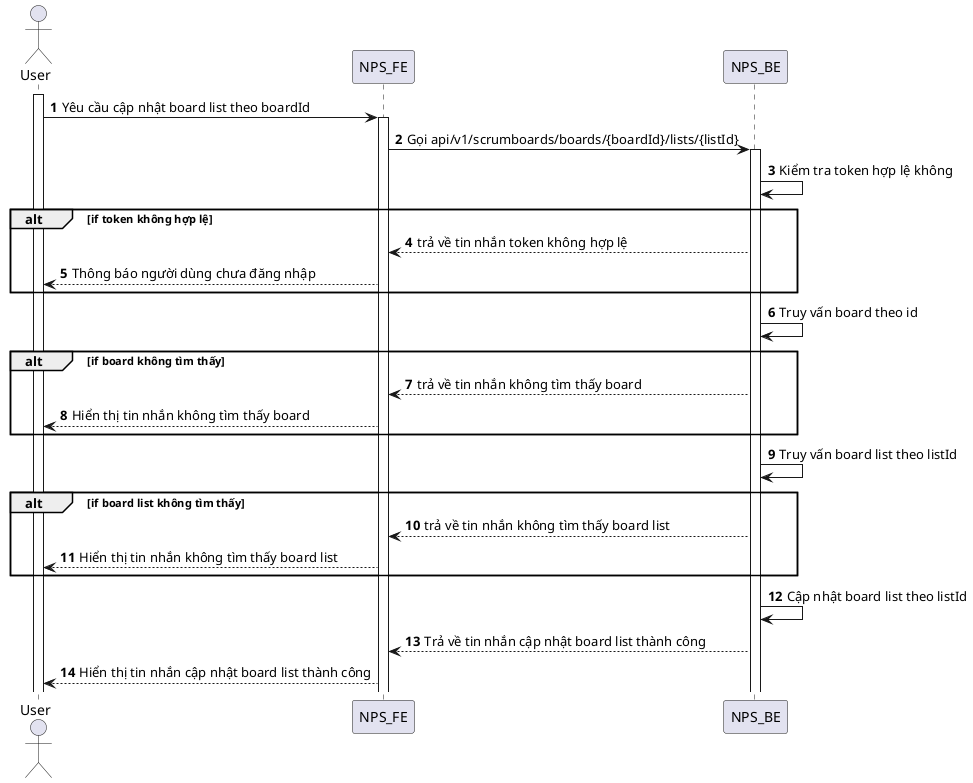 @startuml
autonumber
actor User
activate User
User -> NPS_FE: Yêu cầu cập nhật board list theo boardId
activate NPS_FE
NPS_FE -> NPS_BE: Gọi api/v1/scrumboards/boards/{boardId}/lists/{listId}
activate NPS_BE
NPS_BE -> NPS_BE: Kiểm tra token hợp lệ không
alt if token không hợp lệ
NPS_BE --> NPS_FE: trả về tin nhắn token không hợp lệ
NPS_FE --> User: Thông báo người dùng chưa đăng nhập
end
NPS_BE -> NPS_BE: Truy vấn board theo id
alt if board không tìm thấy
NPS_BE --> NPS_FE: trả về tin nhắn không tìm thấy board
NPS_FE --> User: Hiển thị tin nhắn không tìm thấy board
end
NPS_BE -> NPS_BE: Truy vấn board list theo listId
alt if board list không tìm thấy
NPS_BE --> NPS_FE: trả về tin nhắn không tìm thấy board list
NPS_FE --> User: Hiển thị tin nhắn không tìm thấy board list
end
NPS_BE -> NPS_BE: Cập nhật board list theo listId
NPS_BE --> NPS_FE: Trả về tin nhắn cập nhật board list thành công
NPS_FE --> User: Hiển thị tin nhắn cập nhật board list thành công
@enduml